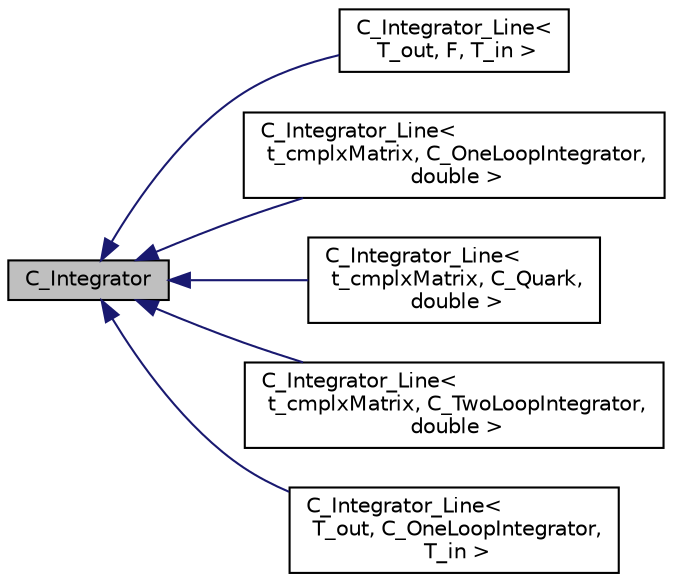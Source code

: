 digraph "C_Integrator"
{
  edge [fontname="Helvetica",fontsize="10",labelfontname="Helvetica",labelfontsize="10"];
  node [fontname="Helvetica",fontsize="10",shape=record];
  rankdir="LR";
  Node1 [label="C_Integrator",height=0.2,width=0.4,color="black", fillcolor="grey75", style="filled" fontcolor="black"];
  Node1 -> Node2 [dir="back",color="midnightblue",fontsize="10",style="solid"];
  Node2 [label="C_Integrator_Line\<\l T_out, F, T_in \>",height=0.2,width=0.4,color="black", fillcolor="white", style="filled",URL="$class_c___integrator___line.html"];
  Node1 -> Node3 [dir="back",color="midnightblue",fontsize="10",style="solid"];
  Node3 [label="C_Integrator_Line\<\l t_cmplxMatrix, C_OneLoopIntegrator,\l double \>",height=0.2,width=0.4,color="black", fillcolor="white", style="filled",URL="$class_c___integrator___line.html"];
  Node1 -> Node4 [dir="back",color="midnightblue",fontsize="10",style="solid"];
  Node4 [label="C_Integrator_Line\<\l t_cmplxMatrix, C_Quark,\l double \>",height=0.2,width=0.4,color="black", fillcolor="white", style="filled",URL="$class_c___integrator___line.html"];
  Node1 -> Node5 [dir="back",color="midnightblue",fontsize="10",style="solid"];
  Node5 [label="C_Integrator_Line\<\l t_cmplxMatrix, C_TwoLoopIntegrator,\l double \>",height=0.2,width=0.4,color="black", fillcolor="white", style="filled",URL="$class_c___integrator___line.html"];
  Node1 -> Node6 [dir="back",color="midnightblue",fontsize="10",style="solid"];
  Node6 [label="C_Integrator_Line\<\l T_out, C_OneLoopIntegrator,\l T_in \>",height=0.2,width=0.4,color="black", fillcolor="white", style="filled",URL="$class_c___integrator___line.html"];
}
